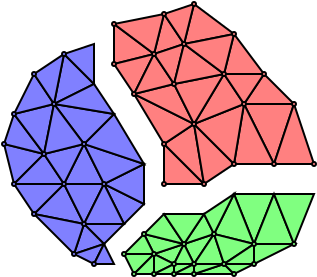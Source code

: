 <?xml version="1.0" encoding="UTF-8"?>
<dia:diagram xmlns:dia="http://www.lysator.liu.se/~alla/dia/">
  <dia:layer name="Background" visible="true">
    <dia:group>
      <dia:object type="Standard - Polygon" version="0" id="O0">
        <dia:attribute name="obj_pos">
          <dia:point val="13.5,4"/>
        </dia:attribute>
        <dia:attribute name="obj_bb">
          <dia:rectangle val="10.919,3.95;13.569,7.13"/>
        </dia:attribute>
        <dia:attribute name="poly_points">
          <dia:point val="13.5,4"/>
          <dia:point val="11,4"/>
          <dia:point val="12.5,7"/>
        </dia:attribute>
        <dia:attribute name="inner_color">
          <dia:color val="#ff8080"/>
        </dia:attribute>
        <dia:attribute name="show_background">
          <dia:boolean val="true"/>
        </dia:attribute>
      </dia:object>
      <dia:object type="Standard - Polygon" version="0" id="O1">
        <dia:attribute name="obj_pos">
          <dia:point val="10.5,7"/>
        </dia:attribute>
        <dia:attribute name="obj_bb">
          <dia:rectangle val="10.441,3.84;12.581,7.05"/>
        </dia:attribute>
        <dia:attribute name="poly_points">
          <dia:point val="10.5,7"/>
          <dia:point val="11,4"/>
          <dia:point val="12.5,7"/>
        </dia:attribute>
        <dia:attribute name="inner_color">
          <dia:color val="#ff8080"/>
        </dia:attribute>
        <dia:attribute name="show_background">
          <dia:boolean val="true"/>
        </dia:attribute>
      </dia:object>
      <dia:object type="Standard - Polygon" version="0" id="O2">
        <dia:attribute name="obj_pos">
          <dia:point val="12.5,7"/>
        </dia:attribute>
        <dia:attribute name="obj_bb">
          <dia:rectangle val="12.431,3.842;14.569,7.05"/>
        </dia:attribute>
        <dia:attribute name="poly_points">
          <dia:point val="12.5,7"/>
          <dia:point val="13.5,4"/>
          <dia:point val="14.5,7"/>
        </dia:attribute>
        <dia:attribute name="inner_color">
          <dia:color val="#ff8080"/>
        </dia:attribute>
        <dia:attribute name="show_background">
          <dia:boolean val="true"/>
        </dia:attribute>
      </dia:object>
      <dia:object type="Standard - Polygon" version="0" id="O3">
        <dia:attribute name="obj_pos">
          <dia:point val="7,8"/>
        </dia:attribute>
        <dia:attribute name="obj_bb">
          <dia:rectangle val="6.95,5.879;9.121,8.05"/>
        </dia:attribute>
        <dia:attribute name="poly_points">
          <dia:point val="7,8"/>
          <dia:point val="7,6"/>
          <dia:point val="9,8"/>
        </dia:attribute>
        <dia:attribute name="inner_color">
          <dia:color val="#ff8080"/>
        </dia:attribute>
        <dia:attribute name="show_background">
          <dia:boolean val="true"/>
        </dia:attribute>
      </dia:object>
      <dia:object type="Standard - Polygon" version="0" id="O4">
        <dia:attribute name="obj_pos">
          <dia:point val="8,1"/>
        </dia:attribute>
        <dia:attribute name="obj_bb">
          <dia:rectangle val="7.932,-1.085;10.62,1.065"/>
        </dia:attribute>
        <dia:attribute name="poly_points">
          <dia:point val="8,1"/>
          <dia:point val="8.5,-1"/>
          <dia:point val="10.5,0.5"/>
        </dia:attribute>
        <dia:attribute name="inner_color">
          <dia:color val="#ff8080"/>
        </dia:attribute>
        <dia:attribute name="show_background">
          <dia:boolean val="true"/>
        </dia:attribute>
      </dia:object>
      <dia:object type="Standard - Polygon" version="0" id="O5">
        <dia:attribute name="obj_pos">
          <dia:point val="6.5,1.5"/>
        </dia:attribute>
        <dia:attribute name="obj_bb">
          <dia:rectangle val="6.429,-0.622;8.078,1.576"/>
        </dia:attribute>
        <dia:attribute name="poly_points">
          <dia:point val="6.5,1.5"/>
          <dia:point val="7,-0.5"/>
          <dia:point val="8,1"/>
        </dia:attribute>
        <dia:attribute name="inner_color">
          <dia:color val="#ff8080"/>
        </dia:attribute>
        <dia:attribute name="show_background">
          <dia:boolean val="true"/>
        </dia:attribute>
      </dia:object>
      <dia:object type="Standard - Polygon" version="0" id="O6">
        <dia:attribute name="obj_pos">
          <dia:point val="8,1"/>
        </dia:attribute>
        <dia:attribute name="obj_bb">
          <dia:rectangle val="6.922,-1.076;8.571,1.122"/>
        </dia:attribute>
        <dia:attribute name="poly_points">
          <dia:point val="8,1"/>
          <dia:point val="7,-0.5"/>
          <dia:point val="8.5,-1"/>
        </dia:attribute>
        <dia:attribute name="inner_color">
          <dia:color val="#ff8080"/>
        </dia:attribute>
        <dia:attribute name="show_background">
          <dia:boolean val="true"/>
        </dia:attribute>
      </dia:object>
      <dia:object type="Standard - Polygon" version="0" id="O7">
        <dia:attribute name="obj_pos">
          <dia:point val="4.5,2"/>
        </dia:attribute>
        <dia:attribute name="obj_bb">
          <dia:rectangle val="4.45,-0.1;6.614,2.064"/>
        </dia:attribute>
        <dia:attribute name="poly_points">
          <dia:point val="4.5,2"/>
          <dia:point val="4.5,0"/>
          <dia:point val="6.5,1.5"/>
        </dia:attribute>
        <dia:attribute name="inner_color">
          <dia:color val="#ff8080"/>
        </dia:attribute>
        <dia:attribute name="show_background">
          <dia:boolean val="true"/>
        </dia:attribute>
      </dia:object>
      <dia:object type="Standard - Polygon" version="0" id="O8">
        <dia:attribute name="obj_pos">
          <dia:point val="6.5,1.5"/>
        </dia:attribute>
        <dia:attribute name="obj_bb">
          <dia:rectangle val="4.381,-0.565;7.068,1.585"/>
        </dia:attribute>
        <dia:attribute name="poly_points">
          <dia:point val="6.5,1.5"/>
          <dia:point val="7,-0.5"/>
          <dia:point val="4.5,0"/>
        </dia:attribute>
        <dia:attribute name="inner_color">
          <dia:color val="#ff8080"/>
        </dia:attribute>
        <dia:attribute name="show_background">
          <dia:boolean val="true"/>
        </dia:attribute>
      </dia:object>
      <dia:object type="Standard - Polygon" version="0" id="O9">
        <dia:attribute name="obj_pos">
          <dia:point val="13.5,4"/>
        </dia:attribute>
        <dia:attribute name="obj_bb">
          <dia:rectangle val="10.907,2.422;13.621,4.05"/>
        </dia:attribute>
        <dia:attribute name="poly_points">
          <dia:point val="13.5,4"/>
          <dia:point val="11,4"/>
          <dia:point val="12,2.5"/>
        </dia:attribute>
        <dia:attribute name="inner_color">
          <dia:color val="#ff8080"/>
        </dia:attribute>
        <dia:attribute name="show_background">
          <dia:boolean val="true"/>
        </dia:attribute>
      </dia:object>
      <dia:object type="Standard - Polygon" version="0" id="O10">
        <dia:attribute name="obj_pos">
          <dia:point val="7,6"/>
        </dia:attribute>
        <dia:attribute name="obj_bb">
          <dia:rectangle val="6.922,4.915;9.075,8.146"/>
        </dia:attribute>
        <dia:attribute name="poly_points">
          <dia:point val="7,6"/>
          <dia:point val="8.5,5"/>
          <dia:point val="9,8"/>
        </dia:attribute>
        <dia:attribute name="inner_color">
          <dia:color val="#ff8080"/>
        </dia:attribute>
        <dia:attribute name="show_background">
          <dia:boolean val="true"/>
        </dia:attribute>
      </dia:object>
      <dia:object type="Standard - Polygon" version="0" id="O11">
        <dia:attribute name="obj_pos">
          <dia:point val="5.5,3.5"/>
        </dia:attribute>
        <dia:attribute name="obj_bb">
          <dia:rectangle val="5.369,3.378;8.599,6.071"/>
        </dia:attribute>
        <dia:attribute name="poly_points">
          <dia:point val="5.5,3.5"/>
          <dia:point val="8.5,5"/>
          <dia:point val="7,6"/>
        </dia:attribute>
        <dia:attribute name="inner_color">
          <dia:color val="#ff8080"/>
        </dia:attribute>
        <dia:attribute name="show_background">
          <dia:boolean val="true"/>
        </dia:attribute>
      </dia:object>
      <dia:object type="Standard - Polygon" version="0" id="O12">
        <dia:attribute name="obj_pos">
          <dia:point val="9,8"/>
        </dia:attribute>
        <dia:attribute name="obj_bb">
          <dia:rectangle val="8.425,4.854;10.579,8.085"/>
        </dia:attribute>
        <dia:attribute name="poly_points">
          <dia:point val="9,8"/>
          <dia:point val="8.5,5"/>
          <dia:point val="10.5,7"/>
        </dia:attribute>
        <dia:attribute name="inner_color">
          <dia:color val="#ff8080"/>
        </dia:attribute>
        <dia:attribute name="show_background">
          <dia:boolean val="true"/>
        </dia:attribute>
      </dia:object>
      <dia:object type="Standard - Polygon" version="0" id="O13">
        <dia:attribute name="obj_pos">
          <dia:point val="8.5,5"/>
        </dia:attribute>
        <dia:attribute name="obj_bb">
          <dia:rectangle val="8.411,3.921;11.064,7.104"/>
        </dia:attribute>
        <dia:attribute name="poly_points">
          <dia:point val="8.5,5"/>
          <dia:point val="11,4"/>
          <dia:point val="10.5,7"/>
        </dia:attribute>
        <dia:attribute name="inner_color">
          <dia:color val="#ff8080"/>
        </dia:attribute>
        <dia:attribute name="show_background">
          <dia:boolean val="true"/>
        </dia:attribute>
      </dia:object>
      <dia:object type="Standard - Polygon" version="0" id="O14">
        <dia:attribute name="obj_pos">
          <dia:point val="8.5,5"/>
        </dia:attribute>
        <dia:attribute name="obj_bb">
          <dia:rectangle val="8.381,2.407;11.076,5.102"/>
        </dia:attribute>
        <dia:attribute name="poly_points">
          <dia:point val="8.5,5"/>
          <dia:point val="10,2.5"/>
          <dia:point val="11,4"/>
        </dia:attribute>
        <dia:attribute name="inner_color">
          <dia:color val="#ff8080"/>
        </dia:attribute>
        <dia:attribute name="show_background">
          <dia:boolean val="true"/>
        </dia:attribute>
      </dia:object>
      <dia:object type="Standard - Polygon" version="0" id="O15">
        <dia:attribute name="obj_pos">
          <dia:point val="5.5,3.5"/>
        </dia:attribute>
        <dia:attribute name="obj_bb">
          <dia:rectangle val="5.357,2.942;8.612,5.112"/>
        </dia:attribute>
        <dia:attribute name="poly_points">
          <dia:point val="5.5,3.5"/>
          <dia:point val="7.5,3"/>
          <dia:point val="8.5,5"/>
        </dia:attribute>
        <dia:attribute name="inner_color">
          <dia:color val="#ff8080"/>
        </dia:attribute>
        <dia:attribute name="show_background">
          <dia:boolean val="true"/>
        </dia:attribute>
      </dia:object>
      <dia:object type="Standard - Polygon" version="0" id="O16">
        <dia:attribute name="obj_pos">
          <dia:point val="7.5,3"/>
        </dia:attribute>
        <dia:attribute name="obj_bb">
          <dia:rectangle val="7.426,2.429;10.101,5.104"/>
        </dia:attribute>
        <dia:attribute name="poly_points">
          <dia:point val="7.5,3"/>
          <dia:point val="10,2.5"/>
          <dia:point val="8.5,5"/>
        </dia:attribute>
        <dia:attribute name="inner_color">
          <dia:color val="#ff8080"/>
        </dia:attribute>
        <dia:attribute name="show_background">
          <dia:boolean val="true"/>
        </dia:attribute>
      </dia:object>
      <dia:object type="Standard - Polygon" version="0" id="O17">
        <dia:attribute name="obj_pos">
          <dia:point val="4.5,2"/>
        </dia:attribute>
        <dia:attribute name="obj_bb">
          <dia:rectangle val="4.419,1.425;6.593,3.599"/>
        </dia:attribute>
        <dia:attribute name="poly_points">
          <dia:point val="4.5,2"/>
          <dia:point val="6.5,1.5"/>
          <dia:point val="5.5,3.5"/>
        </dia:attribute>
        <dia:attribute name="inner_color">
          <dia:color val="#ff8080"/>
        </dia:attribute>
        <dia:attribute name="show_background">
          <dia:boolean val="true"/>
        </dia:attribute>
      </dia:object>
      <dia:object type="Standard - Polygon" version="0" id="O18">
        <dia:attribute name="obj_pos">
          <dia:point val="5.5,3.5"/>
        </dia:attribute>
        <dia:attribute name="obj_bb">
          <dia:rectangle val="5.407,1.401;7.581,3.575"/>
        </dia:attribute>
        <dia:attribute name="poly_points">
          <dia:point val="5.5,3.5"/>
          <dia:point val="6.5,1.5"/>
          <dia:point val="7.5,3"/>
        </dia:attribute>
        <dia:attribute name="inner_color">
          <dia:color val="#ff8080"/>
        </dia:attribute>
        <dia:attribute name="show_background">
          <dia:boolean val="true"/>
        </dia:attribute>
      </dia:object>
      <dia:object type="Standard - Polygon" version="0" id="O19">
        <dia:attribute name="obj_pos">
          <dia:point val="6.5,1.5"/>
        </dia:attribute>
        <dia:attribute name="obj_bb">
          <dia:rectangle val="6.422,0.924;8.071,3.122"/>
        </dia:attribute>
        <dia:attribute name="poly_points">
          <dia:point val="6.5,1.5"/>
          <dia:point val="8,1"/>
          <dia:point val="7.5,3"/>
        </dia:attribute>
        <dia:attribute name="inner_color">
          <dia:color val="#ff8080"/>
        </dia:attribute>
        <dia:attribute name="show_background">
          <dia:boolean val="true"/>
        </dia:attribute>
      </dia:object>
      <dia:object type="Standard - Polygon" version="0" id="O20">
        <dia:attribute name="obj_pos">
          <dia:point val="7.5,3"/>
        </dia:attribute>
        <dia:attribute name="obj_bb">
          <dia:rectangle val="7.432,0.915;10.12,3.065"/>
        </dia:attribute>
        <dia:attribute name="poly_points">
          <dia:point val="7.5,3"/>
          <dia:point val="8,1"/>
          <dia:point val="10,2.5"/>
        </dia:attribute>
        <dia:attribute name="inner_color">
          <dia:color val="#ff8080"/>
        </dia:attribute>
        <dia:attribute name="show_background">
          <dia:boolean val="true"/>
        </dia:attribute>
      </dia:object>
      <dia:object type="Standard - Polygon" version="0" id="O21">
        <dia:attribute name="obj_pos">
          <dia:point val="10,2.5"/>
        </dia:attribute>
        <dia:attribute name="obj_bb">
          <dia:rectangle val="9.907,2.45;12.093,4.09"/>
        </dia:attribute>
        <dia:attribute name="poly_points">
          <dia:point val="10,2.5"/>
          <dia:point val="12,2.5"/>
          <dia:point val="11,4"/>
        </dia:attribute>
        <dia:attribute name="inner_color">
          <dia:color val="#ff8080"/>
        </dia:attribute>
        <dia:attribute name="show_background">
          <dia:boolean val="true"/>
        </dia:attribute>
      </dia:object>
      <dia:object type="Standard - Polygon" version="0" id="O22">
        <dia:attribute name="obj_pos">
          <dia:point val="10,2.5"/>
        </dia:attribute>
        <dia:attribute name="obj_bb">
          <dia:rectangle val="9.936,0.386;12.1,2.55"/>
        </dia:attribute>
        <dia:attribute name="poly_points">
          <dia:point val="10,2.5"/>
          <dia:point val="10.5,0.5"/>
          <dia:point val="12,2.5"/>
        </dia:attribute>
        <dia:attribute name="inner_color">
          <dia:color val="#ff8080"/>
        </dia:attribute>
        <dia:attribute name="show_background">
          <dia:boolean val="true"/>
        </dia:attribute>
      </dia:object>
      <dia:object type="Standard - Polygon" version="0" id="O23">
        <dia:attribute name="obj_pos">
          <dia:point val="8,1"/>
        </dia:attribute>
        <dia:attribute name="obj_bb">
          <dia:rectangle val="7.881,0.435;10.568,2.585"/>
        </dia:attribute>
        <dia:attribute name="poly_points">
          <dia:point val="8,1"/>
          <dia:point val="10.5,0.5"/>
          <dia:point val="10,2.5"/>
        </dia:attribute>
        <dia:attribute name="inner_color">
          <dia:color val="#ff8080"/>
        </dia:attribute>
        <dia:attribute name="show_background">
          <dia:boolean val="true"/>
        </dia:attribute>
      </dia:object>
      <dia:object type="Standard - Ellipse" version="0" id="O24">
        <dia:attribute name="obj_pos">
          <dia:point val="12.4,6.9"/>
        </dia:attribute>
        <dia:attribute name="obj_bb">
          <dia:rectangle val="12.35,6.85;12.65,7.15"/>
        </dia:attribute>
        <dia:attribute name="elem_corner">
          <dia:point val="12.4,6.9"/>
        </dia:attribute>
        <dia:attribute name="elem_width">
          <dia:real val="0.2"/>
        </dia:attribute>
        <dia:attribute name="elem_height">
          <dia:real val="0.2"/>
        </dia:attribute>
        <dia:attribute name="inner_color">
          <dia:color val="#ff8080"/>
        </dia:attribute>
      </dia:object>
      <dia:object type="Standard - Ellipse" version="0" id="O25">
        <dia:attribute name="obj_pos">
          <dia:point val="10.4,6.9"/>
        </dia:attribute>
        <dia:attribute name="obj_bb">
          <dia:rectangle val="10.35,6.85;10.65,7.15"/>
        </dia:attribute>
        <dia:attribute name="elem_corner">
          <dia:point val="10.4,6.9"/>
        </dia:attribute>
        <dia:attribute name="elem_width">
          <dia:real val="0.2"/>
        </dia:attribute>
        <dia:attribute name="elem_height">
          <dia:real val="0.2"/>
        </dia:attribute>
        <dia:attribute name="inner_color">
          <dia:color val="#ff8080"/>
        </dia:attribute>
      </dia:object>
      <dia:object type="Standard - Ellipse" version="0" id="O26">
        <dia:attribute name="obj_pos">
          <dia:point val="10.9,3.9"/>
        </dia:attribute>
        <dia:attribute name="obj_bb">
          <dia:rectangle val="10.85,3.85;11.15,4.15"/>
        </dia:attribute>
        <dia:attribute name="elem_corner">
          <dia:point val="10.9,3.9"/>
        </dia:attribute>
        <dia:attribute name="elem_width">
          <dia:real val="0.2"/>
        </dia:attribute>
        <dia:attribute name="elem_height">
          <dia:real val="0.2"/>
        </dia:attribute>
        <dia:attribute name="inner_color">
          <dia:color val="#ff8080"/>
        </dia:attribute>
      </dia:object>
      <dia:object type="Standard - Ellipse" version="0" id="O27">
        <dia:attribute name="obj_pos">
          <dia:point val="11.9,2.4"/>
        </dia:attribute>
        <dia:attribute name="obj_bb">
          <dia:rectangle val="11.85,2.35;12.15,2.65"/>
        </dia:attribute>
        <dia:attribute name="elem_corner">
          <dia:point val="11.9,2.4"/>
        </dia:attribute>
        <dia:attribute name="elem_width">
          <dia:real val="0.2"/>
        </dia:attribute>
        <dia:attribute name="elem_height">
          <dia:real val="0.2"/>
        </dia:attribute>
        <dia:attribute name="inner_color">
          <dia:color val="#ff8080"/>
        </dia:attribute>
      </dia:object>
      <dia:object type="Standard - Ellipse" version="0" id="O28">
        <dia:attribute name="obj_pos">
          <dia:point val="10.4,0.4"/>
        </dia:attribute>
        <dia:attribute name="obj_bb">
          <dia:rectangle val="10.35,0.35;10.65,0.65"/>
        </dia:attribute>
        <dia:attribute name="elem_corner">
          <dia:point val="10.4,0.4"/>
        </dia:attribute>
        <dia:attribute name="elem_width">
          <dia:real val="0.2"/>
        </dia:attribute>
        <dia:attribute name="elem_height">
          <dia:real val="0.2"/>
        </dia:attribute>
        <dia:attribute name="inner_color">
          <dia:color val="#ff8080"/>
        </dia:attribute>
      </dia:object>
      <dia:object type="Standard - Ellipse" version="0" id="O29">
        <dia:attribute name="obj_pos">
          <dia:point val="9.9,2.4"/>
        </dia:attribute>
        <dia:attribute name="obj_bb">
          <dia:rectangle val="9.85,2.35;10.15,2.65"/>
        </dia:attribute>
        <dia:attribute name="elem_corner">
          <dia:point val="9.9,2.4"/>
        </dia:attribute>
        <dia:attribute name="elem_width">
          <dia:real val="0.2"/>
        </dia:attribute>
        <dia:attribute name="elem_height">
          <dia:real val="0.2"/>
        </dia:attribute>
        <dia:attribute name="inner_color">
          <dia:color val="#ff8080"/>
        </dia:attribute>
      </dia:object>
      <dia:object type="Standard - Ellipse" version="0" id="O30">
        <dia:attribute name="obj_pos">
          <dia:point val="7.9,0.9"/>
        </dia:attribute>
        <dia:attribute name="obj_bb">
          <dia:rectangle val="7.85,0.85;8.15,1.15"/>
        </dia:attribute>
        <dia:attribute name="elem_corner">
          <dia:point val="7.9,0.9"/>
        </dia:attribute>
        <dia:attribute name="elem_width">
          <dia:real val="0.2"/>
        </dia:attribute>
        <dia:attribute name="elem_height">
          <dia:real val="0.2"/>
        </dia:attribute>
        <dia:attribute name="inner_color">
          <dia:color val="#ff8080"/>
        </dia:attribute>
      </dia:object>
      <dia:object type="Standard - Ellipse" version="0" id="O31">
        <dia:attribute name="obj_pos">
          <dia:point val="6.4,1.4"/>
        </dia:attribute>
        <dia:attribute name="obj_bb">
          <dia:rectangle val="6.35,1.35;6.65,1.65"/>
        </dia:attribute>
        <dia:attribute name="elem_corner">
          <dia:point val="6.4,1.4"/>
        </dia:attribute>
        <dia:attribute name="elem_width">
          <dia:real val="0.2"/>
        </dia:attribute>
        <dia:attribute name="elem_height">
          <dia:real val="0.2"/>
        </dia:attribute>
        <dia:attribute name="inner_color">
          <dia:color val="#ff8080"/>
        </dia:attribute>
      </dia:object>
      <dia:object type="Standard - Ellipse" version="0" id="O32">
        <dia:attribute name="obj_pos">
          <dia:point val="4.4,1.9"/>
        </dia:attribute>
        <dia:attribute name="obj_bb">
          <dia:rectangle val="4.35,1.85;4.65,2.15"/>
        </dia:attribute>
        <dia:attribute name="elem_corner">
          <dia:point val="4.4,1.9"/>
        </dia:attribute>
        <dia:attribute name="elem_width">
          <dia:real val="0.2"/>
        </dia:attribute>
        <dia:attribute name="elem_height">
          <dia:real val="0.2"/>
        </dia:attribute>
        <dia:attribute name="inner_color">
          <dia:color val="#ff8080"/>
        </dia:attribute>
      </dia:object>
      <dia:object type="Standard - Ellipse" version="0" id="O33">
        <dia:attribute name="obj_pos">
          <dia:point val="5.4,3.4"/>
        </dia:attribute>
        <dia:attribute name="obj_bb">
          <dia:rectangle val="5.35,3.35;5.65,3.65"/>
        </dia:attribute>
        <dia:attribute name="elem_corner">
          <dia:point val="5.4,3.4"/>
        </dia:attribute>
        <dia:attribute name="elem_width">
          <dia:real val="0.2"/>
        </dia:attribute>
        <dia:attribute name="elem_height">
          <dia:real val="0.2"/>
        </dia:attribute>
        <dia:attribute name="inner_color">
          <dia:color val="#ff8080"/>
        </dia:attribute>
      </dia:object>
      <dia:object type="Standard - Ellipse" version="0" id="O34">
        <dia:attribute name="obj_pos">
          <dia:point val="7.4,2.9"/>
        </dia:attribute>
        <dia:attribute name="obj_bb">
          <dia:rectangle val="7.35,2.85;7.65,3.15"/>
        </dia:attribute>
        <dia:attribute name="elem_corner">
          <dia:point val="7.4,2.9"/>
        </dia:attribute>
        <dia:attribute name="elem_width">
          <dia:real val="0.2"/>
        </dia:attribute>
        <dia:attribute name="elem_height">
          <dia:real val="0.2"/>
        </dia:attribute>
        <dia:attribute name="inner_color">
          <dia:color val="#ff8080"/>
        </dia:attribute>
      </dia:object>
      <dia:object type="Standard - Ellipse" version="0" id="O35">
        <dia:attribute name="obj_pos">
          <dia:point val="8.4,4.9"/>
        </dia:attribute>
        <dia:attribute name="obj_bb">
          <dia:rectangle val="8.35,4.85;8.65,5.15"/>
        </dia:attribute>
        <dia:attribute name="elem_corner">
          <dia:point val="8.4,4.9"/>
        </dia:attribute>
        <dia:attribute name="elem_width">
          <dia:real val="0.2"/>
        </dia:attribute>
        <dia:attribute name="elem_height">
          <dia:real val="0.2"/>
        </dia:attribute>
        <dia:attribute name="inner_color">
          <dia:color val="#ff8080"/>
        </dia:attribute>
      </dia:object>
      <dia:object type="Standard - Ellipse" version="0" id="O36">
        <dia:attribute name="obj_pos">
          <dia:point val="8.9,7.9"/>
        </dia:attribute>
        <dia:attribute name="obj_bb">
          <dia:rectangle val="8.85,7.85;9.15,8.15"/>
        </dia:attribute>
        <dia:attribute name="elem_corner">
          <dia:point val="8.9,7.9"/>
        </dia:attribute>
        <dia:attribute name="elem_width">
          <dia:real val="0.2"/>
        </dia:attribute>
        <dia:attribute name="elem_height">
          <dia:real val="0.2"/>
        </dia:attribute>
        <dia:attribute name="inner_color">
          <dia:color val="#ff8080"/>
        </dia:attribute>
      </dia:object>
      <dia:object type="Standard - Ellipse" version="0" id="O37">
        <dia:attribute name="obj_pos">
          <dia:point val="6.9,7.9"/>
        </dia:attribute>
        <dia:attribute name="obj_bb">
          <dia:rectangle val="6.85,7.85;7.15,8.15"/>
        </dia:attribute>
        <dia:attribute name="elem_corner">
          <dia:point val="6.9,7.9"/>
        </dia:attribute>
        <dia:attribute name="elem_width">
          <dia:real val="0.2"/>
        </dia:attribute>
        <dia:attribute name="elem_height">
          <dia:real val="0.2"/>
        </dia:attribute>
        <dia:attribute name="inner_color">
          <dia:color val="#ff8080"/>
        </dia:attribute>
      </dia:object>
      <dia:object type="Standard - Ellipse" version="0" id="O38">
        <dia:attribute name="obj_pos">
          <dia:point val="8.4,-1.1"/>
        </dia:attribute>
        <dia:attribute name="obj_bb">
          <dia:rectangle val="8.35,-1.15;8.65,-0.85"/>
        </dia:attribute>
        <dia:attribute name="elem_corner">
          <dia:point val="8.4,-1.1"/>
        </dia:attribute>
        <dia:attribute name="elem_width">
          <dia:real val="0.2"/>
        </dia:attribute>
        <dia:attribute name="elem_height">
          <dia:real val="0.2"/>
        </dia:attribute>
        <dia:attribute name="inner_color">
          <dia:color val="#ff8080"/>
        </dia:attribute>
      </dia:object>
      <dia:object type="Standard - Ellipse" version="0" id="O39">
        <dia:attribute name="obj_pos">
          <dia:point val="6.9,-0.6"/>
        </dia:attribute>
        <dia:attribute name="obj_bb">
          <dia:rectangle val="6.85,-0.65;7.15,-0.35"/>
        </dia:attribute>
        <dia:attribute name="elem_corner">
          <dia:point val="6.9,-0.6"/>
        </dia:attribute>
        <dia:attribute name="elem_width">
          <dia:real val="0.2"/>
        </dia:attribute>
        <dia:attribute name="elem_height">
          <dia:real val="0.2"/>
        </dia:attribute>
        <dia:attribute name="inner_color">
          <dia:color val="#ff8080"/>
        </dia:attribute>
      </dia:object>
      <dia:object type="Standard - Ellipse" version="0" id="O40">
        <dia:attribute name="obj_pos">
          <dia:point val="4.4,-0.1"/>
        </dia:attribute>
        <dia:attribute name="obj_bb">
          <dia:rectangle val="4.35,-0.15;4.65,0.15"/>
        </dia:attribute>
        <dia:attribute name="elem_corner">
          <dia:point val="4.4,-0.1"/>
        </dia:attribute>
        <dia:attribute name="elem_width">
          <dia:real val="0.2"/>
        </dia:attribute>
        <dia:attribute name="elem_height">
          <dia:real val="0.2"/>
        </dia:attribute>
        <dia:attribute name="inner_color">
          <dia:color val="#ff8080"/>
        </dia:attribute>
      </dia:object>
      <dia:object type="Standard - Ellipse" version="0" id="O41">
        <dia:attribute name="obj_pos">
          <dia:point val="13.4,3.9"/>
        </dia:attribute>
        <dia:attribute name="obj_bb">
          <dia:rectangle val="13.35,3.85;13.65,4.15"/>
        </dia:attribute>
        <dia:attribute name="elem_corner">
          <dia:point val="13.4,3.9"/>
        </dia:attribute>
        <dia:attribute name="elem_width">
          <dia:real val="0.2"/>
        </dia:attribute>
        <dia:attribute name="elem_height">
          <dia:real val="0.2"/>
        </dia:attribute>
        <dia:attribute name="inner_color">
          <dia:color val="#ff8080"/>
        </dia:attribute>
      </dia:object>
      <dia:object type="Standard - Ellipse" version="0" id="O42">
        <dia:attribute name="obj_pos">
          <dia:point val="14.4,6.9"/>
        </dia:attribute>
        <dia:attribute name="obj_bb">
          <dia:rectangle val="14.35,6.85;14.65,7.15"/>
        </dia:attribute>
        <dia:attribute name="elem_corner">
          <dia:point val="14.4,6.9"/>
        </dia:attribute>
        <dia:attribute name="elem_width">
          <dia:real val="0.2"/>
        </dia:attribute>
        <dia:attribute name="elem_height">
          <dia:real val="0.2"/>
        </dia:attribute>
        <dia:attribute name="inner_color">
          <dia:color val="#ff8080"/>
        </dia:attribute>
      </dia:object>
      <dia:object type="Standard - Ellipse" version="0" id="O43">
        <dia:attribute name="obj_pos">
          <dia:point val="6.9,5.9"/>
        </dia:attribute>
        <dia:attribute name="obj_bb">
          <dia:rectangle val="6.85,5.85;7.15,6.15"/>
        </dia:attribute>
        <dia:attribute name="elem_corner">
          <dia:point val="6.9,5.9"/>
        </dia:attribute>
        <dia:attribute name="elem_width">
          <dia:real val="0.2"/>
        </dia:attribute>
        <dia:attribute name="elem_height">
          <dia:real val="0.2"/>
        </dia:attribute>
        <dia:attribute name="inner_color">
          <dia:color val="#ff8080"/>
        </dia:attribute>
      </dia:object>
    </dia:group>
    <dia:group>
      <dia:object type="Standard - Polygon" version="0" id="O44">
        <dia:attribute name="obj_pos">
          <dia:point val="10.5,8.5"/>
        </dia:attribute>
        <dia:attribute name="obj_bb">
          <dia:rectangle val="10.426,8.45;12.574,11.135"/>
        </dia:attribute>
        <dia:attribute name="poly_points">
          <dia:point val="10.5,8.5"/>
          <dia:point val="12.5,8.5"/>
          <dia:point val="11.5,11"/>
        </dia:attribute>
        <dia:attribute name="inner_color">
          <dia:color val="#80ff80"/>
        </dia:attribute>
        <dia:attribute name="show_background">
          <dia:boolean val="true"/>
        </dia:attribute>
      </dia:object>
      <dia:object type="Standard - Polygon" version="0" id="O45">
        <dia:attribute name="obj_pos">
          <dia:point val="11.5,11"/>
        </dia:attribute>
        <dia:attribute name="obj_bb">
          <dia:rectangle val="11.426,8.365;13.574,11.05"/>
        </dia:attribute>
        <dia:attribute name="poly_points">
          <dia:point val="11.5,11"/>
          <dia:point val="12.5,8.5"/>
          <dia:point val="13.5,11"/>
        </dia:attribute>
        <dia:attribute name="inner_color">
          <dia:color val="#80ff80"/>
        </dia:attribute>
        <dia:attribute name="show_background">
          <dia:boolean val="true"/>
        </dia:attribute>
      </dia:object>
      <dia:object type="Standard - Polygon" version="0" id="O46">
        <dia:attribute name="obj_pos">
          <dia:point val="12.5,8.5"/>
        </dia:attribute>
        <dia:attribute name="obj_bb">
          <dia:rectangle val="12.426,8.45;14.574,11.135"/>
        </dia:attribute>
        <dia:attribute name="poly_points">
          <dia:point val="12.5,8.5"/>
          <dia:point val="14.5,8.5"/>
          <dia:point val="13.5,11"/>
        </dia:attribute>
        <dia:attribute name="inner_color">
          <dia:color val="#80ff80"/>
        </dia:attribute>
        <dia:attribute name="show_background">
          <dia:boolean val="true"/>
        </dia:attribute>
      </dia:object>
      <dia:object type="Standard - Polygon" version="0" id="O47">
        <dia:attribute name="obj_pos">
          <dia:point val="8,11"/>
        </dia:attribute>
        <dia:attribute name="obj_bb">
          <dia:rectangle val="7.929,10.406;9.622,12.099"/>
        </dia:attribute>
        <dia:attribute name="poly_points">
          <dia:point val="8,11"/>
          <dia:point val="8.5,12"/>
          <dia:point val="9.5,10.5"/>
        </dia:attribute>
        <dia:attribute name="inner_color">
          <dia:color val="#80ff80"/>
        </dia:attribute>
        <dia:attribute name="show_background">
          <dia:boolean val="true"/>
        </dia:attribute>
      </dia:object>
      <dia:object type="Standard - Polygon" version="0" id="O48">
        <dia:attribute name="obj_pos">
          <dia:point val="7.5,12"/>
        </dia:attribute>
        <dia:attribute name="obj_bb">
          <dia:rectangle val="6.37,10.914;8.099,12.067"/>
        </dia:attribute>
        <dia:attribute name="poly_points">
          <dia:point val="7.5,12"/>
          <dia:point val="8,11"/>
          <dia:point val="6.5,11.5"/>
        </dia:attribute>
        <dia:attribute name="inner_color">
          <dia:color val="#80ff80"/>
        </dia:attribute>
        <dia:attribute name="show_background">
          <dia:boolean val="true"/>
        </dia:attribute>
      </dia:object>
      <dia:object type="Standard - Polygon" version="0" id="O49">
        <dia:attribute name="obj_pos">
          <dia:point val="8,11"/>
        </dia:attribute>
        <dia:attribute name="obj_bb">
          <dia:rectangle val="5.907,10.425;8.179,11.561"/>
        </dia:attribute>
        <dia:attribute name="poly_points">
          <dia:point val="8,11"/>
          <dia:point val="6,10.5"/>
          <dia:point val="6.5,11.5"/>
        </dia:attribute>
        <dia:attribute name="inner_color">
          <dia:color val="#80ff80"/>
        </dia:attribute>
        <dia:attribute name="show_background">
          <dia:boolean val="true"/>
        </dia:attribute>
      </dia:object>
      <dia:object type="Standard - Polygon" version="0" id="O50">
        <dia:attribute name="obj_pos">
          <dia:point val="6,10.5"/>
        </dia:attribute>
        <dia:attribute name="obj_bb">
          <dia:rectangle val="5.902,9.422;8.113,11.08"/>
        </dia:attribute>
        <dia:attribute name="poly_points">
          <dia:point val="6,10.5"/>
          <dia:point val="7,9.5"/>
          <dia:point val="8,11"/>
        </dia:attribute>
        <dia:attribute name="inner_color">
          <dia:color val="#80ff80"/>
        </dia:attribute>
        <dia:attribute name="show_background">
          <dia:boolean val="true"/>
        </dia:attribute>
      </dia:object>
      <dia:object type="Standard - Polygon" version="0" id="O51">
        <dia:attribute name="obj_pos">
          <dia:point val="8,11"/>
        </dia:attribute>
        <dia:attribute name="obj_bb">
          <dia:rectangle val="7.878,9.401;9.57,11.094"/>
        </dia:attribute>
        <dia:attribute name="poly_points">
          <dia:point val="8,11"/>
          <dia:point val="9,9.5"/>
          <dia:point val="9.5,10.5"/>
        </dia:attribute>
        <dia:attribute name="inner_color">
          <dia:color val="#80ff80"/>
        </dia:attribute>
        <dia:attribute name="show_background">
          <dia:boolean val="true"/>
        </dia:attribute>
      </dia:object>
      <dia:object type="Standard - Polygon" version="0" id="O52">
        <dia:attribute name="obj_pos">
          <dia:point val="7.5,12"/>
        </dia:attribute>
        <dia:attribute name="obj_bb">
          <dia:rectangle val="7.419,10.888;8.581,12.05"/>
        </dia:attribute>
        <dia:attribute name="poly_points">
          <dia:point val="7.5,12"/>
          <dia:point val="8,11"/>
          <dia:point val="8.5,12"/>
        </dia:attribute>
        <dia:attribute name="inner_color">
          <dia:color val="#80ff80"/>
        </dia:attribute>
        <dia:attribute name="show_background">
          <dia:boolean val="true"/>
        </dia:attribute>
      </dia:object>
      <dia:object type="Standard - Polygon" version="0" id="O53">
        <dia:attribute name="obj_pos">
          <dia:point val="9.5,10.5"/>
        </dia:attribute>
        <dia:attribute name="obj_bb">
          <dia:rectangle val="9.427,8.378;11.583,11.072"/>
        </dia:attribute>
        <dia:attribute name="poly_points">
          <dia:point val="9.5,10.5"/>
          <dia:point val="10.5,8.5"/>
          <dia:point val="11.5,11"/>
        </dia:attribute>
        <dia:attribute name="inner_color">
          <dia:color val="#80ff80"/>
        </dia:attribute>
        <dia:attribute name="show_background">
          <dia:boolean val="true"/>
        </dia:attribute>
      </dia:object>
      <dia:object type="Standard - Polygon" version="0" id="O54">
        <dia:attribute name="obj_pos">
          <dia:point val="5,11.5"/>
        </dia:attribute>
        <dia:attribute name="obj_bb">
          <dia:rectangle val="4.879,10.416;6.581,11.55"/>
        </dia:attribute>
        <dia:attribute name="poly_points">
          <dia:point val="5,11.5"/>
          <dia:point val="6,10.5"/>
          <dia:point val="6.5,11.5"/>
        </dia:attribute>
        <dia:attribute name="inner_color">
          <dia:color val="#80ff80"/>
        </dia:attribute>
        <dia:attribute name="show_background">
          <dia:boolean val="true"/>
        </dia:attribute>
      </dia:object>
      <dia:object type="Standard - Polygon" version="0" id="O55">
        <dia:attribute name="obj_pos">
          <dia:point val="8.5,12"/>
        </dia:attribute>
        <dia:attribute name="obj_bb">
          <dia:rectangle val="8.407,10.387;10.069,12.05"/>
        </dia:attribute>
        <dia:attribute name="poly_points">
          <dia:point val="8.5,12"/>
          <dia:point val="9.5,10.5"/>
          <dia:point val="10,12"/>
        </dia:attribute>
        <dia:attribute name="inner_color">
          <dia:color val="#80ff80"/>
        </dia:attribute>
        <dia:attribute name="show_background">
          <dia:boolean val="true"/>
        </dia:attribute>
      </dia:object>
      <dia:object type="Standard - Polygon" version="0" id="O56">
        <dia:attribute name="obj_pos">
          <dia:point val="11.5,11"/>
        </dia:attribute>
        <dia:attribute name="obj_bb">
          <dia:rectangle val="9.424,10.429;11.622,12.078"/>
        </dia:attribute>
        <dia:attribute name="poly_points">
          <dia:point val="11.5,11"/>
          <dia:point val="9.5,10.5"/>
          <dia:point val="10,12"/>
        </dia:attribute>
        <dia:attribute name="inner_color">
          <dia:color val="#80ff80"/>
        </dia:attribute>
        <dia:attribute name="show_background">
          <dia:boolean val="true"/>
        </dia:attribute>
      </dia:object>
      <dia:object type="Standard - Polygon" version="0" id="O57">
        <dia:attribute name="obj_pos">
          <dia:point val="5,11.5"/>
        </dia:attribute>
        <dia:attribute name="obj_bb">
          <dia:rectangle val="4.919,11.45;6.621,12.584"/>
        </dia:attribute>
        <dia:attribute name="poly_points">
          <dia:point val="5,11.5"/>
          <dia:point val="6.5,11.5"/>
          <dia:point val="5.5,12.5"/>
        </dia:attribute>
        <dia:attribute name="inner_color">
          <dia:color val="#80ff80"/>
        </dia:attribute>
        <dia:attribute name="show_background">
          <dia:boolean val="true"/>
        </dia:attribute>
      </dia:object>
      <dia:object type="Standard - Polygon" version="0" id="O58">
        <dia:attribute name="obj_pos">
          <dia:point val="5.5,12.5"/>
        </dia:attribute>
        <dia:attribute name="obj_bb">
          <dia:rectangle val="5.379,11.379;6.55,12.55"/>
        </dia:attribute>
        <dia:attribute name="poly_points">
          <dia:point val="5.5,12.5"/>
          <dia:point val="6.5,11.5"/>
          <dia:point val="6.5,12.5"/>
        </dia:attribute>
        <dia:attribute name="inner_color">
          <dia:color val="#80ff80"/>
        </dia:attribute>
        <dia:attribute name="show_background">
          <dia:boolean val="true"/>
        </dia:attribute>
      </dia:object>
      <dia:object type="Standard - Polygon" version="0" id="O59">
        <dia:attribute name="obj_pos">
          <dia:point val="6.5,12.5"/>
        </dia:attribute>
        <dia:attribute name="obj_bb">
          <dia:rectangle val="6.45,11.419;7.612,12.581"/>
        </dia:attribute>
        <dia:attribute name="poly_points">
          <dia:point val="6.5,12.5"/>
          <dia:point val="7.5,12"/>
          <dia:point val="6.5,11.5"/>
        </dia:attribute>
        <dia:attribute name="inner_color">
          <dia:color val="#80ff80"/>
        </dia:attribute>
        <dia:attribute name="show_background">
          <dia:boolean val="true"/>
        </dia:attribute>
      </dia:object>
      <dia:object type="Standard - Polygon" version="0" id="O60">
        <dia:attribute name="obj_pos">
          <dia:point val="6.5,12.5"/>
        </dia:attribute>
        <dia:attribute name="obj_bb">
          <dia:rectangle val="6.288,11.919;7.55,12.55"/>
        </dia:attribute>
        <dia:attribute name="poly_points">
          <dia:point val="6.5,12.5"/>
          <dia:point val="7.5,12"/>
          <dia:point val="7.5,12.5"/>
        </dia:attribute>
        <dia:attribute name="inner_color">
          <dia:color val="#80ff80"/>
        </dia:attribute>
        <dia:attribute name="show_background">
          <dia:boolean val="true"/>
        </dia:attribute>
      </dia:object>
      <dia:object type="Standard - Polygon" version="0" id="O61">
        <dia:attribute name="obj_pos">
          <dia:point val="7.5,12.5"/>
        </dia:attribute>
        <dia:attribute name="obj_bb">
          <dia:rectangle val="7.45,11.95;8.712,12.581"/>
        </dia:attribute>
        <dia:attribute name="poly_points">
          <dia:point val="7.5,12.5"/>
          <dia:point val="8.5,12"/>
          <dia:point val="7.5,12"/>
        </dia:attribute>
        <dia:attribute name="inner_color">
          <dia:color val="#80ff80"/>
        </dia:attribute>
        <dia:attribute name="show_background">
          <dia:boolean val="true"/>
        </dia:attribute>
      </dia:object>
      <dia:object type="Standard - Polygon" version="0" id="O62">
        <dia:attribute name="obj_pos">
          <dia:point val="7.5,12.5"/>
        </dia:attribute>
        <dia:attribute name="obj_bb">
          <dia:rectangle val="7.288,11.919;8.55,12.55"/>
        </dia:attribute>
        <dia:attribute name="poly_points">
          <dia:point val="7.5,12.5"/>
          <dia:point val="8.5,12"/>
          <dia:point val="8.5,12.5"/>
        </dia:attribute>
        <dia:attribute name="inner_color">
          <dia:color val="#80ff80"/>
        </dia:attribute>
        <dia:attribute name="show_background">
          <dia:boolean val="true"/>
        </dia:attribute>
      </dia:object>
      <dia:object type="Standard - Polygon" version="0" id="O63">
        <dia:attribute name="obj_pos">
          <dia:point val="8.5,12.5"/>
        </dia:attribute>
        <dia:attribute name="obj_bb">
          <dia:rectangle val="8.192,11.943;10.621,12.55"/>
        </dia:attribute>
        <dia:attribute name="poly_points">
          <dia:point val="8.5,12.5"/>
          <dia:point val="10,12"/>
          <dia:point val="10.5,12.5"/>
        </dia:attribute>
        <dia:attribute name="inner_color">
          <dia:color val="#80ff80"/>
        </dia:attribute>
        <dia:attribute name="show_background">
          <dia:boolean val="true"/>
        </dia:attribute>
      </dia:object>
      <dia:object type="Standard - Polygon" version="0" id="O64">
        <dia:attribute name="obj_pos">
          <dia:point val="10,12"/>
        </dia:attribute>
        <dia:attribute name="obj_bb">
          <dia:rectangle val="9.879,11.95;11.712,12.561"/>
        </dia:attribute>
        <dia:attribute name="poly_points">
          <dia:point val="10,12"/>
          <dia:point val="11.5,12"/>
          <dia:point val="10.5,12.5"/>
        </dia:attribute>
        <dia:attribute name="inner_color">
          <dia:color val="#80ff80"/>
        </dia:attribute>
        <dia:attribute name="show_background">
          <dia:boolean val="true"/>
        </dia:attribute>
      </dia:object>
      <dia:object type="Standard - Polygon" version="0" id="O65">
        <dia:attribute name="obj_pos">
          <dia:point val="10,12"/>
        </dia:attribute>
        <dia:attribute name="obj_bb">
          <dia:rectangle val="9.835,10.907;11.55,12.05"/>
        </dia:attribute>
        <dia:attribute name="poly_points">
          <dia:point val="10,12"/>
          <dia:point val="11.5,11"/>
          <dia:point val="11.5,12"/>
        </dia:attribute>
        <dia:attribute name="inner_color">
          <dia:color val="#80ff80"/>
        </dia:attribute>
        <dia:attribute name="show_background">
          <dia:boolean val="true"/>
        </dia:attribute>
      </dia:object>
      <dia:object type="Standard - Polygon" version="0" id="O66">
        <dia:attribute name="obj_pos">
          <dia:point val="8.5,12"/>
        </dia:attribute>
        <dia:attribute name="obj_bb">
          <dia:rectangle val="8.45,11.95;10.308,12.569"/>
        </dia:attribute>
        <dia:attribute name="poly_points">
          <dia:point val="8.5,12"/>
          <dia:point val="10,12"/>
          <dia:point val="8.5,12.5"/>
        </dia:attribute>
        <dia:attribute name="inner_color">
          <dia:color val="#80ff80"/>
        </dia:attribute>
        <dia:attribute name="show_background">
          <dia:boolean val="true"/>
        </dia:attribute>
      </dia:object>
      <dia:object type="Standard - Polygon" version="0" id="O67">
        <dia:attribute name="obj_pos">
          <dia:point val="11.5,12"/>
        </dia:attribute>
        <dia:attribute name="obj_bb">
          <dia:rectangle val="11.45,10.95;13.712,12.081"/>
        </dia:attribute>
        <dia:attribute name="poly_points">
          <dia:point val="11.5,12"/>
          <dia:point val="11.5,11"/>
          <dia:point val="13.5,11"/>
        </dia:attribute>
        <dia:attribute name="inner_color">
          <dia:color val="#80ff80"/>
        </dia:attribute>
        <dia:attribute name="show_background">
          <dia:boolean val="true"/>
        </dia:attribute>
      </dia:object>
      <dia:object type="Standard - Polygon" version="0" id="O68">
        <dia:attribute name="obj_pos">
          <dia:point val="7,9.5"/>
        </dia:attribute>
        <dia:attribute name="obj_bb">
          <dia:rectangle val="6.907,9.45;9.093,11.09"/>
        </dia:attribute>
        <dia:attribute name="poly_points">
          <dia:point val="7,9.5"/>
          <dia:point val="9,9.5"/>
          <dia:point val="8,11"/>
        </dia:attribute>
        <dia:attribute name="inner_color">
          <dia:color val="#80ff80"/>
        </dia:attribute>
        <dia:attribute name="show_background">
          <dia:boolean val="true"/>
        </dia:attribute>
      </dia:object>
      <dia:object type="Standard - Polygon" version="0" id="O69">
        <dia:attribute name="obj_pos">
          <dia:point val="9,9.5"/>
        </dia:attribute>
        <dia:attribute name="obj_bb">
          <dia:rectangle val="8.936,8.354;10.629,10.612"/>
        </dia:attribute>
        <dia:attribute name="poly_points">
          <dia:point val="9,9.5"/>
          <dia:point val="10.5,8.5"/>
          <dia:point val="9.5,10.5"/>
        </dia:attribute>
        <dia:attribute name="inner_color">
          <dia:color val="#80ff80"/>
        </dia:attribute>
        <dia:attribute name="show_background">
          <dia:boolean val="true"/>
        </dia:attribute>
      </dia:object>
      <dia:object type="Standard - Ellipse" version="0" id="O70">
        <dia:attribute name="obj_pos">
          <dia:point val="11.4,10.9"/>
        </dia:attribute>
        <dia:attribute name="obj_bb">
          <dia:rectangle val="11.35,10.85;11.65,11.15"/>
        </dia:attribute>
        <dia:attribute name="elem_corner">
          <dia:point val="11.4,10.9"/>
        </dia:attribute>
        <dia:attribute name="elem_width">
          <dia:real val="0.2"/>
        </dia:attribute>
        <dia:attribute name="elem_height">
          <dia:real val="0.2"/>
        </dia:attribute>
        <dia:attribute name="inner_color">
          <dia:color val="#80ff80"/>
        </dia:attribute>
      </dia:object>
      <dia:object type="Standard - Ellipse" version="0" id="O71">
        <dia:attribute name="obj_pos">
          <dia:point val="9.4,10.4"/>
        </dia:attribute>
        <dia:attribute name="obj_bb">
          <dia:rectangle val="9.35,10.35;9.65,10.65"/>
        </dia:attribute>
        <dia:attribute name="elem_corner">
          <dia:point val="9.4,10.4"/>
        </dia:attribute>
        <dia:attribute name="elem_width">
          <dia:real val="0.2"/>
        </dia:attribute>
        <dia:attribute name="elem_height">
          <dia:real val="0.2"/>
        </dia:attribute>
        <dia:attribute name="inner_color">
          <dia:color val="#80ff80"/>
        </dia:attribute>
      </dia:object>
      <dia:object type="Standard - Ellipse" version="0" id="O72">
        <dia:attribute name="obj_pos">
          <dia:point val="5.9,10.4"/>
        </dia:attribute>
        <dia:attribute name="obj_bb">
          <dia:rectangle val="5.85,10.35;6.15,10.65"/>
        </dia:attribute>
        <dia:attribute name="elem_corner">
          <dia:point val="5.9,10.4"/>
        </dia:attribute>
        <dia:attribute name="elem_width">
          <dia:real val="0.2"/>
        </dia:attribute>
        <dia:attribute name="elem_height">
          <dia:real val="0.2"/>
        </dia:attribute>
        <dia:attribute name="inner_color">
          <dia:color val="#80ff80"/>
        </dia:attribute>
      </dia:object>
      <dia:object type="Standard - Ellipse" version="0" id="O73">
        <dia:attribute name="obj_pos">
          <dia:point val="7.9,10.9"/>
        </dia:attribute>
        <dia:attribute name="obj_bb">
          <dia:rectangle val="7.85,10.85;8.15,11.15"/>
        </dia:attribute>
        <dia:attribute name="elem_corner">
          <dia:point val="7.9,10.9"/>
        </dia:attribute>
        <dia:attribute name="elem_width">
          <dia:real val="0.2"/>
        </dia:attribute>
        <dia:attribute name="elem_height">
          <dia:real val="0.2"/>
        </dia:attribute>
        <dia:attribute name="inner_color">
          <dia:color val="#80ff80"/>
        </dia:attribute>
      </dia:object>
      <dia:object type="Standard - Ellipse" version="0" id="O74">
        <dia:attribute name="obj_pos">
          <dia:point val="13.4,10.9"/>
        </dia:attribute>
        <dia:attribute name="obj_bb">
          <dia:rectangle val="13.35,10.85;13.65,11.15"/>
        </dia:attribute>
        <dia:attribute name="elem_corner">
          <dia:point val="13.4,10.9"/>
        </dia:attribute>
        <dia:attribute name="elem_width">
          <dia:real val="0.2"/>
        </dia:attribute>
        <dia:attribute name="elem_height">
          <dia:real val="0.2"/>
        </dia:attribute>
        <dia:attribute name="inner_color">
          <dia:color val="#80ff80"/>
        </dia:attribute>
      </dia:object>
      <dia:object type="Standard - Ellipse" version="0" id="O75">
        <dia:attribute name="obj_pos">
          <dia:point val="11.4,11.9"/>
        </dia:attribute>
        <dia:attribute name="obj_bb">
          <dia:rectangle val="11.35,11.85;11.65,12.15"/>
        </dia:attribute>
        <dia:attribute name="elem_corner">
          <dia:point val="11.4,11.9"/>
        </dia:attribute>
        <dia:attribute name="elem_width">
          <dia:real val="0.2"/>
        </dia:attribute>
        <dia:attribute name="elem_height">
          <dia:real val="0.2"/>
        </dia:attribute>
        <dia:attribute name="inner_color">
          <dia:color val="#80ff80"/>
        </dia:attribute>
      </dia:object>
      <dia:object type="Standard - Ellipse" version="0" id="O76">
        <dia:attribute name="obj_pos">
          <dia:point val="10.4,12.4"/>
        </dia:attribute>
        <dia:attribute name="obj_bb">
          <dia:rectangle val="10.35,12.35;10.65,12.65"/>
        </dia:attribute>
        <dia:attribute name="elem_corner">
          <dia:point val="10.4,12.4"/>
        </dia:attribute>
        <dia:attribute name="elem_width">
          <dia:real val="0.2"/>
        </dia:attribute>
        <dia:attribute name="elem_height">
          <dia:real val="0.2"/>
        </dia:attribute>
        <dia:attribute name="inner_color">
          <dia:color val="#80ff80"/>
        </dia:attribute>
      </dia:object>
      <dia:object type="Standard - Ellipse" version="0" id="O77">
        <dia:attribute name="obj_pos">
          <dia:point val="8.4,12.4"/>
        </dia:attribute>
        <dia:attribute name="obj_bb">
          <dia:rectangle val="8.35,12.35;8.65,12.65"/>
        </dia:attribute>
        <dia:attribute name="elem_corner">
          <dia:point val="8.4,12.4"/>
        </dia:attribute>
        <dia:attribute name="elem_width">
          <dia:real val="0.2"/>
        </dia:attribute>
        <dia:attribute name="elem_height">
          <dia:real val="0.2"/>
        </dia:attribute>
        <dia:attribute name="inner_color">
          <dia:color val="#80ff80"/>
        </dia:attribute>
      </dia:object>
      <dia:object type="Standard - Ellipse" version="0" id="O78">
        <dia:attribute name="obj_pos">
          <dia:point val="9.9,11.9"/>
        </dia:attribute>
        <dia:attribute name="obj_bb">
          <dia:rectangle val="9.85,11.85;10.15,12.15"/>
        </dia:attribute>
        <dia:attribute name="elem_corner">
          <dia:point val="9.9,11.9"/>
        </dia:attribute>
        <dia:attribute name="elem_width">
          <dia:real val="0.2"/>
        </dia:attribute>
        <dia:attribute name="elem_height">
          <dia:real val="0.2"/>
        </dia:attribute>
        <dia:attribute name="inner_color">
          <dia:color val="#80ff80"/>
        </dia:attribute>
      </dia:object>
      <dia:object type="Standard - Ellipse" version="0" id="O79">
        <dia:attribute name="obj_pos">
          <dia:point val="8.4,11.9"/>
        </dia:attribute>
        <dia:attribute name="obj_bb">
          <dia:rectangle val="8.35,11.85;8.65,12.15"/>
        </dia:attribute>
        <dia:attribute name="elem_corner">
          <dia:point val="8.4,11.9"/>
        </dia:attribute>
        <dia:attribute name="elem_width">
          <dia:real val="0.2"/>
        </dia:attribute>
        <dia:attribute name="elem_height">
          <dia:real val="0.2"/>
        </dia:attribute>
        <dia:attribute name="inner_color">
          <dia:color val="#80ff80"/>
        </dia:attribute>
      </dia:object>
      <dia:object type="Standard - Ellipse" version="0" id="O80">
        <dia:attribute name="obj_pos">
          <dia:point val="7.4,11.9"/>
        </dia:attribute>
        <dia:attribute name="obj_bb">
          <dia:rectangle val="7.35,11.85;7.65,12.15"/>
        </dia:attribute>
        <dia:attribute name="elem_corner">
          <dia:point val="7.4,11.9"/>
        </dia:attribute>
        <dia:attribute name="elem_width">
          <dia:real val="0.2"/>
        </dia:attribute>
        <dia:attribute name="elem_height">
          <dia:real val="0.2"/>
        </dia:attribute>
        <dia:attribute name="inner_color">
          <dia:color val="#80ff80"/>
        </dia:attribute>
      </dia:object>
      <dia:object type="Standard - Ellipse" version="0" id="O81">
        <dia:attribute name="obj_pos">
          <dia:point val="7.4,12.4"/>
        </dia:attribute>
        <dia:attribute name="obj_bb">
          <dia:rectangle val="7.35,12.35;7.65,12.65"/>
        </dia:attribute>
        <dia:attribute name="elem_corner">
          <dia:point val="7.4,12.4"/>
        </dia:attribute>
        <dia:attribute name="elem_width">
          <dia:real val="0.2"/>
        </dia:attribute>
        <dia:attribute name="elem_height">
          <dia:real val="0.2"/>
        </dia:attribute>
        <dia:attribute name="inner_color">
          <dia:color val="#80ff80"/>
        </dia:attribute>
      </dia:object>
      <dia:object type="Standard - Ellipse" version="0" id="O82">
        <dia:attribute name="obj_pos">
          <dia:point val="6.4,12.4"/>
        </dia:attribute>
        <dia:attribute name="obj_bb">
          <dia:rectangle val="6.35,12.35;6.65,12.65"/>
        </dia:attribute>
        <dia:attribute name="elem_corner">
          <dia:point val="6.4,12.4"/>
        </dia:attribute>
        <dia:attribute name="elem_width">
          <dia:real val="0.2"/>
        </dia:attribute>
        <dia:attribute name="elem_height">
          <dia:real val="0.2"/>
        </dia:attribute>
        <dia:attribute name="inner_color">
          <dia:color val="#80ff80"/>
        </dia:attribute>
      </dia:object>
      <dia:object type="Standard - Ellipse" version="0" id="O83">
        <dia:attribute name="obj_pos">
          <dia:point val="5.4,12.4"/>
        </dia:attribute>
        <dia:attribute name="obj_bb">
          <dia:rectangle val="5.35,12.35;5.65,12.65"/>
        </dia:attribute>
        <dia:attribute name="elem_corner">
          <dia:point val="5.4,12.4"/>
        </dia:attribute>
        <dia:attribute name="elem_width">
          <dia:real val="0.2"/>
        </dia:attribute>
        <dia:attribute name="elem_height">
          <dia:real val="0.2"/>
        </dia:attribute>
        <dia:attribute name="inner_color">
          <dia:color val="#80ff80"/>
        </dia:attribute>
      </dia:object>
      <dia:object type="Standard - Ellipse" version="0" id="O84">
        <dia:attribute name="obj_pos">
          <dia:point val="6.4,11.4"/>
        </dia:attribute>
        <dia:attribute name="obj_bb">
          <dia:rectangle val="6.35,11.35;6.65,11.65"/>
        </dia:attribute>
        <dia:attribute name="elem_corner">
          <dia:point val="6.4,11.4"/>
        </dia:attribute>
        <dia:attribute name="elem_width">
          <dia:real val="0.2"/>
        </dia:attribute>
        <dia:attribute name="elem_height">
          <dia:real val="0.2"/>
        </dia:attribute>
        <dia:attribute name="inner_color">
          <dia:color val="#80ff80"/>
        </dia:attribute>
      </dia:object>
      <dia:object type="Standard - Ellipse" version="0" id="O85">
        <dia:attribute name="obj_pos">
          <dia:point val="4.9,11.4"/>
        </dia:attribute>
        <dia:attribute name="obj_bb">
          <dia:rectangle val="4.85,11.35;5.15,11.65"/>
        </dia:attribute>
        <dia:attribute name="elem_corner">
          <dia:point val="4.9,11.4"/>
        </dia:attribute>
        <dia:attribute name="elem_width">
          <dia:real val="0.2"/>
        </dia:attribute>
        <dia:attribute name="elem_height">
          <dia:real val="0.2"/>
        </dia:attribute>
        <dia:attribute name="inner_color">
          <dia:color val="#80ff80"/>
        </dia:attribute>
      </dia:object>
    </dia:group>
    <dia:group>
      <dia:object type="Standard - Polygon" version="0" id="O86">
        <dia:attribute name="obj_pos">
          <dia:point val="-0.5,8"/>
        </dia:attribute>
        <dia:attribute name="obj_bb">
          <dia:rectangle val="-1.069,5.931;1.098,8.098"/>
        </dia:attribute>
        <dia:attribute name="poly_points">
          <dia:point val="-0.5,8"/>
          <dia:point val="-1,6"/>
          <dia:point val="1,6.5"/>
        </dia:attribute>
        <dia:attribute name="inner_color">
          <dia:color val="#8080ff"/>
        </dia:attribute>
        <dia:attribute name="show_background">
          <dia:boolean val="true"/>
        </dia:attribute>
      </dia:object>
      <dia:object type="Standard - Polygon" version="0" id="O87">
        <dia:attribute name="obj_pos">
          <dia:point val="1,6.5"/>
        </dia:attribute>
        <dia:attribute name="obj_bb">
          <dia:rectangle val="-1.065,4.394;1.125,6.583"/>
        </dia:attribute>
        <dia:attribute name="poly_points">
          <dia:point val="1,6.5"/>
          <dia:point val="-1,6"/>
          <dia:point val="-0.5,4.5"/>
        </dia:attribute>
        <dia:attribute name="inner_color">
          <dia:color val="#8080ff"/>
        </dia:attribute>
        <dia:attribute name="show_background">
          <dia:boolean val="true"/>
        </dia:attribute>
      </dia:object>
      <dia:object type="Standard - Polygon" version="0" id="O88">
        <dia:attribute name="obj_pos">
          <dia:point val="3,10"/>
        </dia:attribute>
        <dia:attribute name="obj_bb">
          <dia:rectangle val="0.399,7.916;3.09,10.069"/>
        </dia:attribute>
        <dia:attribute name="poly_points">
          <dia:point val="3,10"/>
          <dia:point val="0.5,9.5"/>
          <dia:point val="2,8"/>
        </dia:attribute>
        <dia:attribute name="inner_color">
          <dia:color val="#8080ff"/>
        </dia:attribute>
        <dia:attribute name="show_background">
          <dia:boolean val="true"/>
        </dia:attribute>
      </dia:object>
      <dia:object type="Standard - Polygon" version="0" id="O89">
        <dia:attribute name="obj_pos">
          <dia:point val="0.5,9.5"/>
        </dia:attribute>
        <dia:attribute name="obj_bb">
          <dia:rectangle val="-0.593,7.95;2.121,9.578"/>
        </dia:attribute>
        <dia:attribute name="poly_points">
          <dia:point val="0.5,9.5"/>
          <dia:point val="2,8"/>
          <dia:point val="-0.5,8"/>
        </dia:attribute>
        <dia:attribute name="inner_color">
          <dia:color val="#8080ff"/>
        </dia:attribute>
        <dia:attribute name="show_background">
          <dia:boolean val="true"/>
        </dia:attribute>
      </dia:object>
      <dia:object type="Standard - Polygon" version="0" id="O90">
        <dia:attribute name="obj_pos">
          <dia:point val="1.5,4"/>
        </dia:attribute>
        <dia:attribute name="obj_bb">
          <dia:rectangle val="1.431,1.399;3.584,4.09"/>
        </dia:attribute>
        <dia:attribute name="poly_points">
          <dia:point val="1.5,4"/>
          <dia:point val="2,1.5"/>
          <dia:point val="3.5,3"/>
        </dia:attribute>
        <dia:attribute name="inner_color">
          <dia:color val="#8080ff"/>
        </dia:attribute>
        <dia:attribute name="show_background">
          <dia:boolean val="true"/>
        </dia:attribute>
      </dia:object>
      <dia:object type="Standard - Polygon" version="0" id="O91">
        <dia:attribute name="obj_pos">
          <dia:point val="2,1.5"/>
        </dia:attribute>
        <dia:attribute name="obj_bb">
          <dia:rectangle val="1.907,0.931;3.55,3.121"/>
        </dia:attribute>
        <dia:attribute name="poly_points">
          <dia:point val="2,1.5"/>
          <dia:point val="3.5,1"/>
          <dia:point val="3.5,3"/>
        </dia:attribute>
        <dia:attribute name="inner_color">
          <dia:color val="#8080ff"/>
        </dia:attribute>
        <dia:attribute name="show_background">
          <dia:boolean val="true"/>
        </dia:attribute>
      </dia:object>
      <dia:object type="Standard - Polygon" version="0" id="O92">
        <dia:attribute name="obj_pos">
          <dia:point val="1,6.5"/>
        </dia:attribute>
        <dia:attribute name="obj_bb">
          <dia:rectangle val="-0.585,3.932;1.565,6.619"/>
        </dia:attribute>
        <dia:attribute name="poly_points">
          <dia:point val="1,6.5"/>
          <dia:point val="-0.5,4.5"/>
          <dia:point val="1.5,4"/>
        </dia:attribute>
        <dia:attribute name="inner_color">
          <dia:color val="#8080ff"/>
        </dia:attribute>
        <dia:attribute name="show_background">
          <dia:boolean val="true"/>
        </dia:attribute>
      </dia:object>
      <dia:object type="Standard - Polygon" version="0" id="O93">
        <dia:attribute name="obj_pos">
          <dia:point val="-0.5,4.5"/>
        </dia:attribute>
        <dia:attribute name="obj_bb">
          <dia:rectangle val="-0.593,2.401;1.581,4.575"/>
        </dia:attribute>
        <dia:attribute name="poly_points">
          <dia:point val="-0.5,4.5"/>
          <dia:point val="0.5,2.5"/>
          <dia:point val="1.5,4"/>
        </dia:attribute>
        <dia:attribute name="inner_color">
          <dia:color val="#8080ff"/>
        </dia:attribute>
        <dia:attribute name="show_background">
          <dia:boolean val="true"/>
        </dia:attribute>
      </dia:object>
      <dia:object type="Standard - Polygon" version="0" id="O94">
        <dia:attribute name="obj_pos">
          <dia:point val="1.5,4"/>
        </dia:attribute>
        <dia:attribute name="obj_bb">
          <dia:rectangle val="0.431,1.391;2.073,4.128"/>
        </dia:attribute>
        <dia:attribute name="poly_points">
          <dia:point val="1.5,4"/>
          <dia:point val="0.5,2.5"/>
          <dia:point val="2,1.5"/>
        </dia:attribute>
        <dia:attribute name="inner_color">
          <dia:color val="#8080ff"/>
        </dia:attribute>
        <dia:attribute name="show_background">
          <dia:boolean val="true"/>
        </dia:attribute>
      </dia:object>
      <dia:object type="Standard - Polygon" version="0" id="O95">
        <dia:attribute name="obj_pos">
          <dia:point val="5,10"/>
        </dia:attribute>
        <dia:attribute name="obj_bb">
          <dia:rectangle val="2.879,9.95;5.121,11.071"/>
        </dia:attribute>
        <dia:attribute name="poly_points">
          <dia:point val="5,10"/>
          <dia:point val="3,10"/>
          <dia:point val="4,11"/>
        </dia:attribute>
        <dia:attribute name="inner_color">
          <dia:color val="#8080ff"/>
        </dia:attribute>
        <dia:attribute name="show_background">
          <dia:boolean val="true"/>
        </dia:attribute>
      </dia:object>
      <dia:object type="Standard - Polygon" version="0" id="O96">
        <dia:attribute name="obj_pos">
          <dia:point val="2.5,11.5"/>
        </dia:attribute>
        <dia:attribute name="obj_bb">
          <dia:rectangle val="2.421,9.907;4.093,11.579"/>
        </dia:attribute>
        <dia:attribute name="poly_points">
          <dia:point val="2.5,11.5"/>
          <dia:point val="3,10"/>
          <dia:point val="4,11"/>
        </dia:attribute>
        <dia:attribute name="inner_color">
          <dia:color val="#8080ff"/>
        </dia:attribute>
        <dia:attribute name="show_background">
          <dia:boolean val="true"/>
        </dia:attribute>
      </dia:object>
      <dia:object type="Standard - Polygon" version="0" id="O97">
        <dia:attribute name="obj_pos">
          <dia:point val="2.5,11.5"/>
        </dia:attribute>
        <dia:attribute name="obj_bb">
          <dia:rectangle val="0.348,9.419;3.065,11.593"/>
        </dia:attribute>
        <dia:attribute name="poly_points">
          <dia:point val="2.5,11.5"/>
          <dia:point val="0.5,9.5"/>
          <dia:point val="3,10"/>
        </dia:attribute>
        <dia:attribute name="inner_color">
          <dia:color val="#8080ff"/>
        </dia:attribute>
        <dia:attribute name="show_background">
          <dia:boolean val="true"/>
        </dia:attribute>
      </dia:object>
      <dia:object type="Standard - Polygon" version="0" id="O98">
        <dia:attribute name="obj_pos">
          <dia:point val="2.5,11.5"/>
        </dia:attribute>
        <dia:attribute name="obj_bb">
          <dia:rectangle val="2.37,10.914;4.099,12.067"/>
        </dia:attribute>
        <dia:attribute name="poly_points">
          <dia:point val="2.5,11.5"/>
          <dia:point val="4,11"/>
          <dia:point val="3.5,12"/>
        </dia:attribute>
        <dia:attribute name="inner_color">
          <dia:color val="#8080ff"/>
        </dia:attribute>
        <dia:attribute name="show_background">
          <dia:boolean val="true"/>
        </dia:attribute>
      </dia:object>
      <dia:object type="Standard - Polygon" version="0" id="O99">
        <dia:attribute name="obj_pos">
          <dia:point val="3.5,12"/>
        </dia:attribute>
        <dia:attribute name="obj_bb">
          <dia:rectangle val="3.419,10.888;4.581,12.05"/>
        </dia:attribute>
        <dia:attribute name="poly_points">
          <dia:point val="3.5,12"/>
          <dia:point val="4,11"/>
          <dia:point val="4.5,12"/>
        </dia:attribute>
        <dia:attribute name="inner_color">
          <dia:color val="#8080ff"/>
        </dia:attribute>
        <dia:attribute name="show_background">
          <dia:boolean val="true"/>
        </dia:attribute>
      </dia:object>
      <dia:object type="Standard - Polygon" version="0" id="O100">
        <dia:attribute name="obj_pos">
          <dia:point val="2,8"/>
        </dia:attribute>
        <dia:attribute name="obj_bb">
          <dia:rectangle val="-0.621,6.422;2.093,8.05"/>
        </dia:attribute>
        <dia:attribute name="poly_points">
          <dia:point val="2,8"/>
          <dia:point val="-0.5,8"/>
          <dia:point val="1,6.5"/>
        </dia:attribute>
        <dia:attribute name="inner_color">
          <dia:color val="#8080ff"/>
        </dia:attribute>
        <dia:attribute name="show_background">
          <dia:boolean val="true"/>
        </dia:attribute>
      </dia:object>
      <dia:object type="Standard - Polygon" version="0" id="O101">
        <dia:attribute name="obj_pos">
          <dia:point val="2,8"/>
        </dia:attribute>
        <dia:attribute name="obj_bb">
          <dia:rectangle val="1.919,7.95;4.081,10.112"/>
        </dia:attribute>
        <dia:attribute name="poly_points">
          <dia:point val="2,8"/>
          <dia:point val="4,8"/>
          <dia:point val="3,10"/>
        </dia:attribute>
        <dia:attribute name="inner_color">
          <dia:color val="#8080ff"/>
        </dia:attribute>
        <dia:attribute name="show_background">
          <dia:boolean val="true"/>
        </dia:attribute>
      </dia:object>
      <dia:object type="Standard - Polygon" version="0" id="O102">
        <dia:attribute name="obj_pos">
          <dia:point val="4,8"/>
        </dia:attribute>
        <dia:attribute name="obj_bb">
          <dia:rectangle val="3.888,7.888;6.084,10.084"/>
        </dia:attribute>
        <dia:attribute name="poly_points">
          <dia:point val="4,8"/>
          <dia:point val="6,9"/>
          <dia:point val="5,10"/>
        </dia:attribute>
        <dia:attribute name="inner_color">
          <dia:color val="#8080ff"/>
        </dia:attribute>
        <dia:attribute name="show_background">
          <dia:boolean val="true"/>
        </dia:attribute>
      </dia:object>
      <dia:object type="Standard - Polygon" version="0" id="O103">
        <dia:attribute name="obj_pos">
          <dia:point val="3,10"/>
        </dia:attribute>
        <dia:attribute name="obj_bb">
          <dia:rectangle val="2.919,7.888;5.081,10.05"/>
        </dia:attribute>
        <dia:attribute name="poly_points">
          <dia:point val="3,10"/>
          <dia:point val="4,8"/>
          <dia:point val="5,10"/>
        </dia:attribute>
        <dia:attribute name="inner_color">
          <dia:color val="#8080ff"/>
        </dia:attribute>
        <dia:attribute name="show_background">
          <dia:boolean val="true"/>
        </dia:attribute>
      </dia:object>
      <dia:object type="Standard - Polygon" version="0" id="O104">
        <dia:attribute name="obj_pos">
          <dia:point val="3,6"/>
        </dia:attribute>
        <dia:attribute name="obj_bb">
          <dia:rectangle val="1.919,5.888;4.081,8.05"/>
        </dia:attribute>
        <dia:attribute name="poly_points">
          <dia:point val="3,6"/>
          <dia:point val="4,8"/>
          <dia:point val="2,8"/>
        </dia:attribute>
        <dia:attribute name="inner_color">
          <dia:color val="#8080ff"/>
        </dia:attribute>
        <dia:attribute name="show_background">
          <dia:boolean val="true"/>
        </dia:attribute>
      </dia:object>
      <dia:object type="Standard - Polygon" version="0" id="O105">
        <dia:attribute name="obj_pos">
          <dia:point val="4,8"/>
        </dia:attribute>
        <dia:attribute name="obj_bb">
          <dia:rectangle val="3.888,6.919;6.05,9.081"/>
        </dia:attribute>
        <dia:attribute name="poly_points">
          <dia:point val="4,8"/>
          <dia:point val="6,7"/>
          <dia:point val="6,9"/>
        </dia:attribute>
        <dia:attribute name="inner_color">
          <dia:color val="#8080ff"/>
        </dia:attribute>
        <dia:attribute name="show_background">
          <dia:boolean val="true"/>
        </dia:attribute>
      </dia:object>
      <dia:object type="Standard - Polygon" version="0" id="O106">
        <dia:attribute name="obj_pos">
          <dia:point val="3,6"/>
        </dia:attribute>
        <dia:attribute name="obj_bb">
          <dia:rectangle val="2.901,5.914;6.13,8.067"/>
        </dia:attribute>
        <dia:attribute name="poly_points">
          <dia:point val="3,6"/>
          <dia:point val="6,7"/>
          <dia:point val="4,8"/>
        </dia:attribute>
        <dia:attribute name="inner_color">
          <dia:color val="#8080ff"/>
        </dia:attribute>
        <dia:attribute name="show_background">
          <dia:boolean val="true"/>
        </dia:attribute>
      </dia:object>
      <dia:object type="Standard - Polygon" version="0" id="O107">
        <dia:attribute name="obj_pos">
          <dia:point val="3,6"/>
        </dia:attribute>
        <dia:attribute name="obj_bb">
          <dia:rectangle val="2.907,4.419;6.112,7.09"/>
        </dia:attribute>
        <dia:attribute name="poly_points">
          <dia:point val="3,6"/>
          <dia:point val="4.5,4.5"/>
          <dia:point val="6,7"/>
        </dia:attribute>
        <dia:attribute name="inner_color">
          <dia:color val="#8080ff"/>
        </dia:attribute>
        <dia:attribute name="show_background">
          <dia:boolean val="true"/>
        </dia:attribute>
      </dia:object>
      <dia:object type="Standard - Polygon" version="0" id="O108">
        <dia:attribute name="obj_pos">
          <dia:point val="1.5,4"/>
        </dia:attribute>
        <dia:attribute name="obj_bb">
          <dia:rectangle val="1.385,3.93;4.604,6.076"/>
        </dia:attribute>
        <dia:attribute name="poly_points">
          <dia:point val="1.5,4"/>
          <dia:point val="4.5,4.5"/>
          <dia:point val="3,6"/>
        </dia:attribute>
        <dia:attribute name="inner_color">
          <dia:color val="#8080ff"/>
        </dia:attribute>
        <dia:attribute name="show_background">
          <dia:boolean val="true"/>
        </dia:attribute>
      </dia:object>
      <dia:object type="Standard - Polygon" version="0" id="O109">
        <dia:attribute name="obj_pos">
          <dia:point val="1,6.5"/>
        </dia:attribute>
        <dia:attribute name="obj_bb">
          <dia:rectangle val="0.919,5.925;3.093,8.099"/>
        </dia:attribute>
        <dia:attribute name="poly_points">
          <dia:point val="1,6.5"/>
          <dia:point val="3,6"/>
          <dia:point val="2,8"/>
        </dia:attribute>
        <dia:attribute name="inner_color">
          <dia:color val="#8080ff"/>
        </dia:attribute>
        <dia:attribute name="show_background">
          <dia:boolean val="true"/>
        </dia:attribute>
      </dia:object>
      <dia:object type="Standard - Polygon" version="0" id="O110">
        <dia:attribute name="obj_pos">
          <dia:point val="1,6.5"/>
        </dia:attribute>
        <dia:attribute name="obj_bb">
          <dia:rectangle val="0.935,3.881;3.085,6.568"/>
        </dia:attribute>
        <dia:attribute name="poly_points">
          <dia:point val="1,6.5"/>
          <dia:point val="1.5,4"/>
          <dia:point val="3,6"/>
        </dia:attribute>
        <dia:attribute name="inner_color">
          <dia:color val="#8080ff"/>
        </dia:attribute>
        <dia:attribute name="show_background">
          <dia:boolean val="true"/>
        </dia:attribute>
      </dia:object>
      <dia:object type="Standard - Polygon" version="0" id="O111">
        <dia:attribute name="obj_pos">
          <dia:point val="1.5,4"/>
        </dia:attribute>
        <dia:attribute name="obj_bb">
          <dia:rectangle val="1.34,2.936;4.606,4.568"/>
        </dia:attribute>
        <dia:attribute name="poly_points">
          <dia:point val="1.5,4"/>
          <dia:point val="3.5,3"/>
          <dia:point val="4.5,4.5"/>
        </dia:attribute>
        <dia:attribute name="inner_color">
          <dia:color val="#8080ff"/>
        </dia:attribute>
        <dia:attribute name="show_background">
          <dia:boolean val="true"/>
        </dia:attribute>
      </dia:object>
      <dia:object type="Standard - Ellipse" version="0" id="O112">
        <dia:attribute name="obj_pos">
          <dia:point val="1.4,3.9"/>
        </dia:attribute>
        <dia:attribute name="obj_bb">
          <dia:rectangle val="1.35,3.85;1.65,4.15"/>
        </dia:attribute>
        <dia:attribute name="elem_corner">
          <dia:point val="1.4,3.9"/>
        </dia:attribute>
        <dia:attribute name="elem_width">
          <dia:real val="0.2"/>
        </dia:attribute>
        <dia:attribute name="elem_height">
          <dia:real val="0.2"/>
        </dia:attribute>
        <dia:attribute name="inner_color">
          <dia:color val="#8080ff"/>
        </dia:attribute>
      </dia:object>
      <dia:object type="Standard - Ellipse" version="0" id="O113">
        <dia:attribute name="obj_pos">
          <dia:point val="0.9,6.4"/>
        </dia:attribute>
        <dia:attribute name="obj_bb">
          <dia:rectangle val="0.85,6.35;1.15,6.65"/>
        </dia:attribute>
        <dia:attribute name="elem_corner">
          <dia:point val="0.9,6.4"/>
        </dia:attribute>
        <dia:attribute name="elem_width">
          <dia:real val="0.2"/>
        </dia:attribute>
        <dia:attribute name="elem_height">
          <dia:real val="0.2"/>
        </dia:attribute>
        <dia:attribute name="inner_color">
          <dia:color val="#8080ff"/>
        </dia:attribute>
      </dia:object>
      <dia:object type="Standard - Ellipse" version="0" id="O114">
        <dia:attribute name="obj_pos">
          <dia:point val="2.9,5.9"/>
        </dia:attribute>
        <dia:attribute name="obj_bb">
          <dia:rectangle val="2.85,5.85;3.15,6.15"/>
        </dia:attribute>
        <dia:attribute name="elem_corner">
          <dia:point val="2.9,5.9"/>
        </dia:attribute>
        <dia:attribute name="elem_width">
          <dia:real val="0.2"/>
        </dia:attribute>
        <dia:attribute name="elem_height">
          <dia:real val="0.2"/>
        </dia:attribute>
        <dia:attribute name="inner_color">
          <dia:color val="#8080ff"/>
        </dia:attribute>
      </dia:object>
      <dia:object type="Standard - Ellipse" version="0" id="O115">
        <dia:attribute name="obj_pos">
          <dia:point val="1.9,7.9"/>
        </dia:attribute>
        <dia:attribute name="obj_bb">
          <dia:rectangle val="1.85,7.85;2.15,8.15"/>
        </dia:attribute>
        <dia:attribute name="elem_corner">
          <dia:point val="1.9,7.9"/>
        </dia:attribute>
        <dia:attribute name="elem_width">
          <dia:real val="0.2"/>
        </dia:attribute>
        <dia:attribute name="elem_height">
          <dia:real val="0.2"/>
        </dia:attribute>
        <dia:attribute name="inner_color">
          <dia:color val="#8080ff"/>
        </dia:attribute>
      </dia:object>
      <dia:object type="Standard - Ellipse" version="0" id="O116">
        <dia:attribute name="obj_pos">
          <dia:point val="3.9,7.9"/>
        </dia:attribute>
        <dia:attribute name="obj_bb">
          <dia:rectangle val="3.85,7.85;4.15,8.15"/>
        </dia:attribute>
        <dia:attribute name="elem_corner">
          <dia:point val="3.9,7.9"/>
        </dia:attribute>
        <dia:attribute name="elem_width">
          <dia:real val="0.2"/>
        </dia:attribute>
        <dia:attribute name="elem_height">
          <dia:real val="0.2"/>
        </dia:attribute>
        <dia:attribute name="inner_color">
          <dia:color val="#8080ff"/>
        </dia:attribute>
      </dia:object>
      <dia:object type="Standard - Ellipse" version="0" id="O117">
        <dia:attribute name="obj_pos">
          <dia:point val="2.9,9.9"/>
        </dia:attribute>
        <dia:attribute name="obj_bb">
          <dia:rectangle val="2.85,9.85;3.15,10.15"/>
        </dia:attribute>
        <dia:attribute name="elem_corner">
          <dia:point val="2.9,9.9"/>
        </dia:attribute>
        <dia:attribute name="elem_width">
          <dia:real val="0.2"/>
        </dia:attribute>
        <dia:attribute name="elem_height">
          <dia:real val="0.2"/>
        </dia:attribute>
        <dia:attribute name="inner_color">
          <dia:color val="#8080ff"/>
        </dia:attribute>
      </dia:object>
      <dia:object type="Standard - Ellipse" version="0" id="O118">
        <dia:attribute name="obj_pos">
          <dia:point val="1.9,1.4"/>
        </dia:attribute>
        <dia:attribute name="obj_bb">
          <dia:rectangle val="1.85,1.35;2.15,1.65"/>
        </dia:attribute>
        <dia:attribute name="elem_corner">
          <dia:point val="1.9,1.4"/>
        </dia:attribute>
        <dia:attribute name="elem_width">
          <dia:real val="0.2"/>
        </dia:attribute>
        <dia:attribute name="elem_height">
          <dia:real val="0.2"/>
        </dia:attribute>
        <dia:attribute name="inner_color">
          <dia:color val="#8080ff"/>
        </dia:attribute>
      </dia:object>
      <dia:object type="Standard - Ellipse" version="0" id="O119">
        <dia:attribute name="obj_pos">
          <dia:point val="0.4,2.4"/>
        </dia:attribute>
        <dia:attribute name="obj_bb">
          <dia:rectangle val="0.35,2.35;0.65,2.65"/>
        </dia:attribute>
        <dia:attribute name="elem_corner">
          <dia:point val="0.4,2.4"/>
        </dia:attribute>
        <dia:attribute name="elem_width">
          <dia:real val="0.2"/>
        </dia:attribute>
        <dia:attribute name="elem_height">
          <dia:real val="0.2"/>
        </dia:attribute>
        <dia:attribute name="inner_color">
          <dia:color val="#8080ff"/>
        </dia:attribute>
      </dia:object>
      <dia:object type="Standard - Ellipse" version="0" id="O120">
        <dia:attribute name="obj_pos">
          <dia:point val="-0.6,4.4"/>
        </dia:attribute>
        <dia:attribute name="obj_bb">
          <dia:rectangle val="-0.65,4.35;-0.35,4.65"/>
        </dia:attribute>
        <dia:attribute name="elem_corner">
          <dia:point val="-0.6,4.4"/>
        </dia:attribute>
        <dia:attribute name="elem_width">
          <dia:real val="0.2"/>
        </dia:attribute>
        <dia:attribute name="elem_height">
          <dia:real val="0.2"/>
        </dia:attribute>
        <dia:attribute name="inner_color">
          <dia:color val="#8080ff"/>
        </dia:attribute>
      </dia:object>
      <dia:object type="Standard - Ellipse" version="0" id="O121">
        <dia:attribute name="obj_pos">
          <dia:point val="-1.1,5.9"/>
        </dia:attribute>
        <dia:attribute name="obj_bb">
          <dia:rectangle val="-1.15,5.85;-0.85,6.15"/>
        </dia:attribute>
        <dia:attribute name="elem_corner">
          <dia:point val="-1.1,5.9"/>
        </dia:attribute>
        <dia:attribute name="elem_width">
          <dia:real val="0.2"/>
        </dia:attribute>
        <dia:attribute name="elem_height">
          <dia:real val="0.2"/>
        </dia:attribute>
        <dia:attribute name="inner_color">
          <dia:color val="#8080ff"/>
        </dia:attribute>
      </dia:object>
      <dia:object type="Standard - Ellipse" version="0" id="O122">
        <dia:attribute name="obj_pos">
          <dia:point val="-0.6,7.9"/>
        </dia:attribute>
        <dia:attribute name="obj_bb">
          <dia:rectangle val="-0.65,7.85;-0.35,8.15"/>
        </dia:attribute>
        <dia:attribute name="elem_corner">
          <dia:point val="-0.6,7.9"/>
        </dia:attribute>
        <dia:attribute name="elem_width">
          <dia:real val="0.2"/>
        </dia:attribute>
        <dia:attribute name="elem_height">
          <dia:real val="0.2"/>
        </dia:attribute>
        <dia:attribute name="inner_color">
          <dia:color val="#8080ff"/>
        </dia:attribute>
      </dia:object>
      <dia:object type="Standard - Ellipse" version="0" id="O123">
        <dia:attribute name="obj_pos">
          <dia:point val="0.4,9.4"/>
        </dia:attribute>
        <dia:attribute name="obj_bb">
          <dia:rectangle val="0.35,9.35;0.65,9.65"/>
        </dia:attribute>
        <dia:attribute name="elem_corner">
          <dia:point val="0.4,9.4"/>
        </dia:attribute>
        <dia:attribute name="elem_width">
          <dia:real val="0.2"/>
        </dia:attribute>
        <dia:attribute name="elem_height">
          <dia:real val="0.2"/>
        </dia:attribute>
        <dia:attribute name="inner_color">
          <dia:color val="#8080ff"/>
        </dia:attribute>
      </dia:object>
      <dia:object type="Standard - Ellipse" version="0" id="O124">
        <dia:attribute name="obj_pos">
          <dia:point val="2.4,11.4"/>
        </dia:attribute>
        <dia:attribute name="obj_bb">
          <dia:rectangle val="2.35,11.35;2.65,11.65"/>
        </dia:attribute>
        <dia:attribute name="elem_corner">
          <dia:point val="2.4,11.4"/>
        </dia:attribute>
        <dia:attribute name="elem_width">
          <dia:real val="0.2"/>
        </dia:attribute>
        <dia:attribute name="elem_height">
          <dia:real val="0.2"/>
        </dia:attribute>
        <dia:attribute name="inner_color">
          <dia:color val="#8080ff"/>
        </dia:attribute>
      </dia:object>
      <dia:object type="Standard - Ellipse" version="0" id="O125">
        <dia:attribute name="obj_pos">
          <dia:point val="3.4,11.9"/>
        </dia:attribute>
        <dia:attribute name="obj_bb">
          <dia:rectangle val="3.35,11.85;3.65,12.15"/>
        </dia:attribute>
        <dia:attribute name="elem_corner">
          <dia:point val="3.4,11.9"/>
        </dia:attribute>
        <dia:attribute name="elem_width">
          <dia:real val="0.2"/>
        </dia:attribute>
        <dia:attribute name="elem_height">
          <dia:real val="0.2"/>
        </dia:attribute>
        <dia:attribute name="inner_color">
          <dia:color val="#8080ff"/>
        </dia:attribute>
      </dia:object>
    </dia:group>
  </dia:layer>
</dia:diagram>
